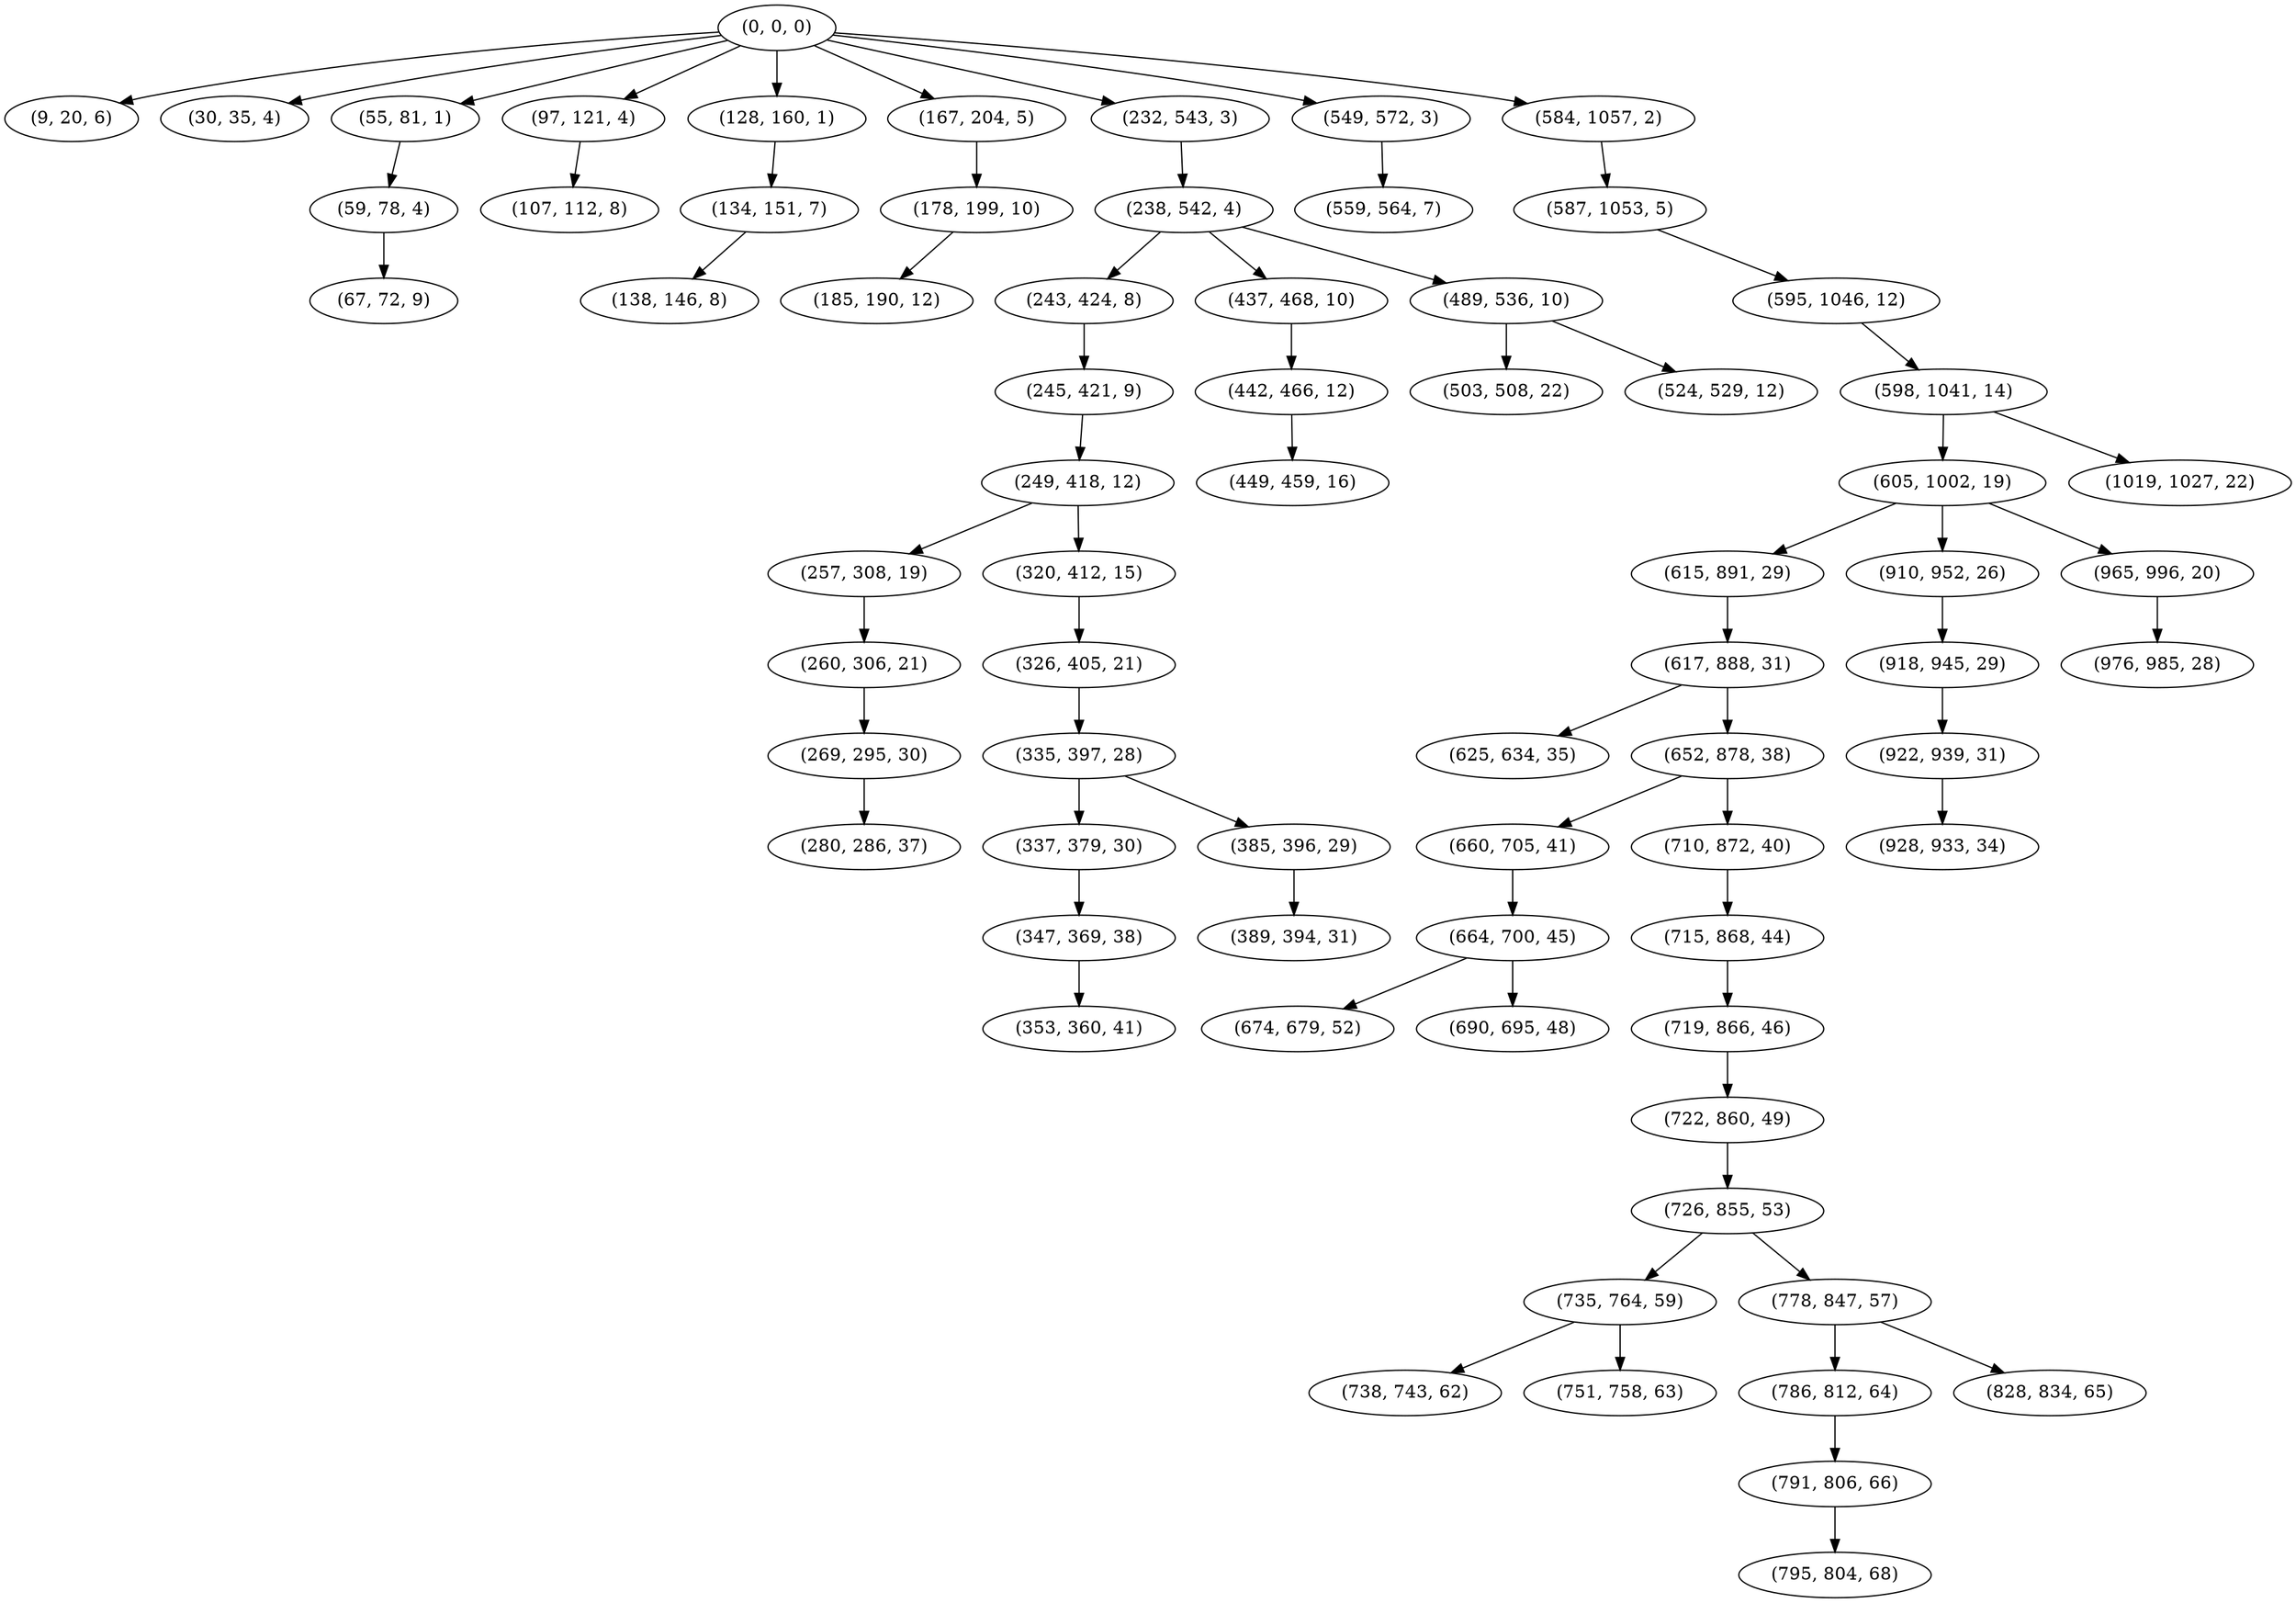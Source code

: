 digraph tree {
    "(0, 0, 0)";
    "(9, 20, 6)";
    "(30, 35, 4)";
    "(55, 81, 1)";
    "(59, 78, 4)";
    "(67, 72, 9)";
    "(97, 121, 4)";
    "(107, 112, 8)";
    "(128, 160, 1)";
    "(134, 151, 7)";
    "(138, 146, 8)";
    "(167, 204, 5)";
    "(178, 199, 10)";
    "(185, 190, 12)";
    "(232, 543, 3)";
    "(238, 542, 4)";
    "(243, 424, 8)";
    "(245, 421, 9)";
    "(249, 418, 12)";
    "(257, 308, 19)";
    "(260, 306, 21)";
    "(269, 295, 30)";
    "(280, 286, 37)";
    "(320, 412, 15)";
    "(326, 405, 21)";
    "(335, 397, 28)";
    "(337, 379, 30)";
    "(347, 369, 38)";
    "(353, 360, 41)";
    "(385, 396, 29)";
    "(389, 394, 31)";
    "(437, 468, 10)";
    "(442, 466, 12)";
    "(449, 459, 16)";
    "(489, 536, 10)";
    "(503, 508, 22)";
    "(524, 529, 12)";
    "(549, 572, 3)";
    "(559, 564, 7)";
    "(584, 1057, 2)";
    "(587, 1053, 5)";
    "(595, 1046, 12)";
    "(598, 1041, 14)";
    "(605, 1002, 19)";
    "(615, 891, 29)";
    "(617, 888, 31)";
    "(625, 634, 35)";
    "(652, 878, 38)";
    "(660, 705, 41)";
    "(664, 700, 45)";
    "(674, 679, 52)";
    "(690, 695, 48)";
    "(710, 872, 40)";
    "(715, 868, 44)";
    "(719, 866, 46)";
    "(722, 860, 49)";
    "(726, 855, 53)";
    "(735, 764, 59)";
    "(738, 743, 62)";
    "(751, 758, 63)";
    "(778, 847, 57)";
    "(786, 812, 64)";
    "(791, 806, 66)";
    "(795, 804, 68)";
    "(828, 834, 65)";
    "(910, 952, 26)";
    "(918, 945, 29)";
    "(922, 939, 31)";
    "(928, 933, 34)";
    "(965, 996, 20)";
    "(976, 985, 28)";
    "(1019, 1027, 22)";
    "(0, 0, 0)" -> "(9, 20, 6)";
    "(0, 0, 0)" -> "(30, 35, 4)";
    "(0, 0, 0)" -> "(55, 81, 1)";
    "(0, 0, 0)" -> "(97, 121, 4)";
    "(0, 0, 0)" -> "(128, 160, 1)";
    "(0, 0, 0)" -> "(167, 204, 5)";
    "(0, 0, 0)" -> "(232, 543, 3)";
    "(0, 0, 0)" -> "(549, 572, 3)";
    "(0, 0, 0)" -> "(584, 1057, 2)";
    "(55, 81, 1)" -> "(59, 78, 4)";
    "(59, 78, 4)" -> "(67, 72, 9)";
    "(97, 121, 4)" -> "(107, 112, 8)";
    "(128, 160, 1)" -> "(134, 151, 7)";
    "(134, 151, 7)" -> "(138, 146, 8)";
    "(167, 204, 5)" -> "(178, 199, 10)";
    "(178, 199, 10)" -> "(185, 190, 12)";
    "(232, 543, 3)" -> "(238, 542, 4)";
    "(238, 542, 4)" -> "(243, 424, 8)";
    "(238, 542, 4)" -> "(437, 468, 10)";
    "(238, 542, 4)" -> "(489, 536, 10)";
    "(243, 424, 8)" -> "(245, 421, 9)";
    "(245, 421, 9)" -> "(249, 418, 12)";
    "(249, 418, 12)" -> "(257, 308, 19)";
    "(249, 418, 12)" -> "(320, 412, 15)";
    "(257, 308, 19)" -> "(260, 306, 21)";
    "(260, 306, 21)" -> "(269, 295, 30)";
    "(269, 295, 30)" -> "(280, 286, 37)";
    "(320, 412, 15)" -> "(326, 405, 21)";
    "(326, 405, 21)" -> "(335, 397, 28)";
    "(335, 397, 28)" -> "(337, 379, 30)";
    "(335, 397, 28)" -> "(385, 396, 29)";
    "(337, 379, 30)" -> "(347, 369, 38)";
    "(347, 369, 38)" -> "(353, 360, 41)";
    "(385, 396, 29)" -> "(389, 394, 31)";
    "(437, 468, 10)" -> "(442, 466, 12)";
    "(442, 466, 12)" -> "(449, 459, 16)";
    "(489, 536, 10)" -> "(503, 508, 22)";
    "(489, 536, 10)" -> "(524, 529, 12)";
    "(549, 572, 3)" -> "(559, 564, 7)";
    "(584, 1057, 2)" -> "(587, 1053, 5)";
    "(587, 1053, 5)" -> "(595, 1046, 12)";
    "(595, 1046, 12)" -> "(598, 1041, 14)";
    "(598, 1041, 14)" -> "(605, 1002, 19)";
    "(598, 1041, 14)" -> "(1019, 1027, 22)";
    "(605, 1002, 19)" -> "(615, 891, 29)";
    "(605, 1002, 19)" -> "(910, 952, 26)";
    "(605, 1002, 19)" -> "(965, 996, 20)";
    "(615, 891, 29)" -> "(617, 888, 31)";
    "(617, 888, 31)" -> "(625, 634, 35)";
    "(617, 888, 31)" -> "(652, 878, 38)";
    "(652, 878, 38)" -> "(660, 705, 41)";
    "(652, 878, 38)" -> "(710, 872, 40)";
    "(660, 705, 41)" -> "(664, 700, 45)";
    "(664, 700, 45)" -> "(674, 679, 52)";
    "(664, 700, 45)" -> "(690, 695, 48)";
    "(710, 872, 40)" -> "(715, 868, 44)";
    "(715, 868, 44)" -> "(719, 866, 46)";
    "(719, 866, 46)" -> "(722, 860, 49)";
    "(722, 860, 49)" -> "(726, 855, 53)";
    "(726, 855, 53)" -> "(735, 764, 59)";
    "(726, 855, 53)" -> "(778, 847, 57)";
    "(735, 764, 59)" -> "(738, 743, 62)";
    "(735, 764, 59)" -> "(751, 758, 63)";
    "(778, 847, 57)" -> "(786, 812, 64)";
    "(778, 847, 57)" -> "(828, 834, 65)";
    "(786, 812, 64)" -> "(791, 806, 66)";
    "(791, 806, 66)" -> "(795, 804, 68)";
    "(910, 952, 26)" -> "(918, 945, 29)";
    "(918, 945, 29)" -> "(922, 939, 31)";
    "(922, 939, 31)" -> "(928, 933, 34)";
    "(965, 996, 20)" -> "(976, 985, 28)";
}
